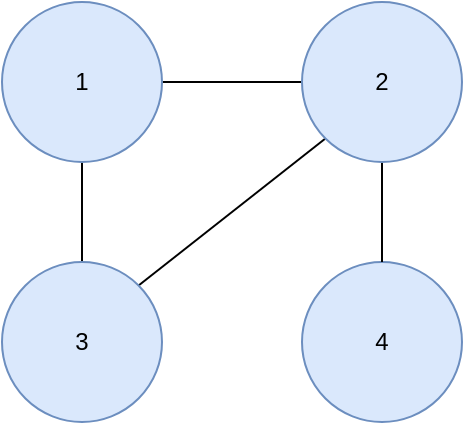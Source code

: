 <mxfile version="10.6.3" type="device"><diagram id="9yzf8syTmc36Gydfbt0D" name="Undirected Graph"><mxGraphModel dx="892" dy="472" grid="1" gridSize="10" guides="1" tooltips="1" connect="1" arrows="1" fold="1" page="1" pageScale="1" pageWidth="850" pageHeight="1100" math="0" shadow="0"><root><mxCell id="0"/><mxCell id="1" parent="0"/><mxCell id="XqkiWj25fPHIK2CCG_Kw-5" style="edgeStyle=orthogonalEdgeStyle;rounded=0;orthogonalLoop=1;jettySize=auto;html=1;entryX=0;entryY=0.5;entryDx=0;entryDy=0;endArrow=none;endFill=0;" edge="1" parent="1" source="XqkiWj25fPHIK2CCG_Kw-1" target="XqkiWj25fPHIK2CCG_Kw-4"><mxGeometry relative="1" as="geometry"/></mxCell><mxCell id="XqkiWj25fPHIK2CCG_Kw-6" style="edgeStyle=orthogonalEdgeStyle;rounded=0;orthogonalLoop=1;jettySize=auto;html=1;entryX=0.5;entryY=0;entryDx=0;entryDy=0;endArrow=none;endFill=0;" edge="1" parent="1" source="XqkiWj25fPHIK2CCG_Kw-1" target="XqkiWj25fPHIK2CCG_Kw-3"><mxGeometry relative="1" as="geometry"/></mxCell><mxCell id="XqkiWj25fPHIK2CCG_Kw-1" value="1" style="ellipse;whiteSpace=wrap;html=1;aspect=fixed;fillColor=#dae8fc;strokeColor=#6c8ebf;" vertex="1" parent="1"><mxGeometry x="150" y="180" width="80" height="80" as="geometry"/></mxCell><mxCell id="XqkiWj25fPHIK2CCG_Kw-2" value="4" style="ellipse;whiteSpace=wrap;html=1;aspect=fixed;fillColor=#dae8fc;strokeColor=#6c8ebf;" vertex="1" parent="1"><mxGeometry x="300" y="310" width="80" height="80" as="geometry"/></mxCell><mxCell id="XqkiWj25fPHIK2CCG_Kw-7" style="rounded=0;orthogonalLoop=1;jettySize=auto;html=1;entryX=0;entryY=1;entryDx=0;entryDy=0;exitX=1;exitY=0;exitDx=0;exitDy=0;endArrow=none;endFill=0;" edge="1" parent="1" source="XqkiWj25fPHIK2CCG_Kw-3" target="XqkiWj25fPHIK2CCG_Kw-4"><mxGeometry relative="1" as="geometry"/></mxCell><mxCell id="XqkiWj25fPHIK2CCG_Kw-3" value="3" style="ellipse;whiteSpace=wrap;html=1;aspect=fixed;fillColor=#dae8fc;strokeColor=#6c8ebf;" vertex="1" parent="1"><mxGeometry x="150" y="310" width="80" height="80" as="geometry"/></mxCell><mxCell id="XqkiWj25fPHIK2CCG_Kw-8" style="edgeStyle=none;rounded=0;orthogonalLoop=1;jettySize=auto;html=1;entryX=0.5;entryY=0;entryDx=0;entryDy=0;endArrow=none;endFill=0;" edge="1" parent="1" source="XqkiWj25fPHIK2CCG_Kw-4" target="XqkiWj25fPHIK2CCG_Kw-2"><mxGeometry relative="1" as="geometry"/></mxCell><mxCell id="XqkiWj25fPHIK2CCG_Kw-4" value="2" style="ellipse;whiteSpace=wrap;html=1;aspect=fixed;fillColor=#dae8fc;strokeColor=#6c8ebf;" vertex="1" parent="1"><mxGeometry x="300" y="180" width="80" height="80" as="geometry"/></mxCell></root></mxGraphModel></diagram><diagram id="74y27WIhq5PeJZDl47QM" name="Adjacency Matrix"><mxGraphModel dx="1292" dy="684" grid="1" gridSize="10" guides="1" tooltips="1" connect="1" arrows="1" fold="1" page="1" pageScale="1" pageWidth="850" pageHeight="1100" math="0" shadow="0"><root><mxCell id="7hBMvAHFauwfiJ7dAH6b-0"/><mxCell id="7hBMvAHFauwfiJ7dAH6b-1" parent="7hBMvAHFauwfiJ7dAH6b-0"/><mxCell id="7hBMvAHFauwfiJ7dAH6b-18" style="edgeStyle=none;rounded=0;orthogonalLoop=1;jettySize=auto;html=1;entryX=0;entryY=0.5;entryDx=0;entryDy=0;endArrow=classic;endFill=1;" edge="1" parent="7hBMvAHFauwfiJ7dAH6b-1" source="7hBMvAHFauwfiJ7dAH6b-2" target="7hBMvAHFauwfiJ7dAH6b-6"><mxGeometry relative="1" as="geometry"/></mxCell><mxCell id="7hBMvAHFauwfiJ7dAH6b-2" value="1" style="whiteSpace=wrap;html=1;aspect=fixed;fillColor=#dae8fc;strokeColor=#6c8ebf;" vertex="1" parent="7hBMvAHFauwfiJ7dAH6b-1"><mxGeometry x="130" y="180" width="80" height="80" as="geometry"/></mxCell><mxCell id="7hBMvAHFauwfiJ7dAH6b-21" style="edgeStyle=none;rounded=0;orthogonalLoop=1;jettySize=auto;html=1;entryX=0;entryY=0.5;entryDx=0;entryDy=0;endArrow=classic;endFill=1;" edge="1" parent="7hBMvAHFauwfiJ7dAH6b-1" source="7hBMvAHFauwfiJ7dAH6b-3" target="7hBMvAHFauwfiJ7dAH6b-7"><mxGeometry relative="1" as="geometry"/></mxCell><mxCell id="7hBMvAHFauwfiJ7dAH6b-3" value="4" style="whiteSpace=wrap;html=1;aspect=fixed;fillColor=#dae8fc;strokeColor=#6c8ebf;" vertex="1" parent="7hBMvAHFauwfiJ7dAH6b-1"><mxGeometry x="130" y="450" width="80" height="80" as="geometry"/></mxCell><mxCell id="7hBMvAHFauwfiJ7dAH6b-19" style="edgeStyle=none;rounded=0;orthogonalLoop=1;jettySize=auto;html=1;entryX=0;entryY=0.5;entryDx=0;entryDy=0;endArrow=classic;endFill=1;" edge="1" parent="7hBMvAHFauwfiJ7dAH6b-1" source="7hBMvAHFauwfiJ7dAH6b-4" target="7hBMvAHFauwfiJ7dAH6b-8"><mxGeometry relative="1" as="geometry"/></mxCell><mxCell id="7hBMvAHFauwfiJ7dAH6b-4" value="2" style="whiteSpace=wrap;html=1;aspect=fixed;fillColor=#dae8fc;strokeColor=#6c8ebf;" vertex="1" parent="7hBMvAHFauwfiJ7dAH6b-1"><mxGeometry x="130" y="270" width="80" height="80" as="geometry"/></mxCell><mxCell id="7hBMvAHFauwfiJ7dAH6b-20" style="edgeStyle=none;rounded=0;orthogonalLoop=1;jettySize=auto;html=1;entryX=0;entryY=0.5;entryDx=0;entryDy=0;endArrow=classic;endFill=1;" edge="1" parent="7hBMvAHFauwfiJ7dAH6b-1" source="7hBMvAHFauwfiJ7dAH6b-5" target="7hBMvAHFauwfiJ7dAH6b-9"><mxGeometry relative="1" as="geometry"/></mxCell><mxCell id="7hBMvAHFauwfiJ7dAH6b-5" value="3" style="whiteSpace=wrap;html=1;aspect=fixed;fillColor=#dae8fc;strokeColor=#6c8ebf;" vertex="1" parent="7hBMvAHFauwfiJ7dAH6b-1"><mxGeometry x="130" y="360" width="80" height="80" as="geometry"/></mxCell><mxCell id="7hBMvAHFauwfiJ7dAH6b-24" style="edgeStyle=none;rounded=0;orthogonalLoop=1;jettySize=auto;html=1;entryX=0;entryY=0.5;entryDx=0;entryDy=0;endArrow=classic;endFill=1;" edge="1" parent="7hBMvAHFauwfiJ7dAH6b-1" source="7hBMvAHFauwfiJ7dAH6b-6" target="7hBMvAHFauwfiJ7dAH6b-10"><mxGeometry relative="1" as="geometry"/></mxCell><mxCell id="7hBMvAHFauwfiJ7dAH6b-6" value="2" style="whiteSpace=wrap;html=1;aspect=fixed;fillColor=#f5f5f5;strokeColor=#666666;fontColor=#333333;" vertex="1" parent="7hBMvAHFauwfiJ7dAH6b-1"><mxGeometry x="240" y="180" width="80" height="80" as="geometry"/></mxCell><mxCell id="7hBMvAHFauwfiJ7dAH6b-7" value="2" style="whiteSpace=wrap;html=1;aspect=fixed;fillColor=#f5f5f5;strokeColor=#666666;fontColor=#333333;" vertex="1" parent="7hBMvAHFauwfiJ7dAH6b-1"><mxGeometry x="240" y="450" width="80" height="80" as="geometry"/></mxCell><mxCell id="7hBMvAHFauwfiJ7dAH6b-23" style="edgeStyle=none;rounded=0;orthogonalLoop=1;jettySize=auto;html=1;entryX=0;entryY=0.5;entryDx=0;entryDy=0;endArrow=classic;endFill=1;" edge="1" parent="7hBMvAHFauwfiJ7dAH6b-1" source="7hBMvAHFauwfiJ7dAH6b-8" target="7hBMvAHFauwfiJ7dAH6b-12"><mxGeometry relative="1" as="geometry"/></mxCell><mxCell id="7hBMvAHFauwfiJ7dAH6b-8" value="1" style="whiteSpace=wrap;html=1;aspect=fixed;fillColor=#f5f5f5;strokeColor=#666666;fontColor=#333333;" vertex="1" parent="7hBMvAHFauwfiJ7dAH6b-1"><mxGeometry x="240" y="270" width="80" height="80" as="geometry"/></mxCell><mxCell id="7hBMvAHFauwfiJ7dAH6b-22" style="edgeStyle=none;rounded=0;orthogonalLoop=1;jettySize=auto;html=1;entryX=0;entryY=0.5;entryDx=0;entryDy=0;endArrow=classic;endFill=1;" edge="1" parent="7hBMvAHFauwfiJ7dAH6b-1" source="7hBMvAHFauwfiJ7dAH6b-9" target="7hBMvAHFauwfiJ7dAH6b-13"><mxGeometry relative="1" as="geometry"/></mxCell><mxCell id="7hBMvAHFauwfiJ7dAH6b-9" value="1" style="whiteSpace=wrap;html=1;aspect=fixed;fillColor=#f5f5f5;strokeColor=#666666;fontColor=#333333;" vertex="1" parent="7hBMvAHFauwfiJ7dAH6b-1"><mxGeometry x="240" y="360" width="80" height="80" as="geometry"/></mxCell><mxCell id="7hBMvAHFauwfiJ7dAH6b-10" value="3" style="whiteSpace=wrap;html=1;aspect=fixed;fillColor=#f5f5f5;strokeColor=#666666;fontColor=#333333;" vertex="1" parent="7hBMvAHFauwfiJ7dAH6b-1"><mxGeometry x="350" y="180" width="80" height="80" as="geometry"/></mxCell><mxCell id="7hBMvAHFauwfiJ7dAH6b-25" style="edgeStyle=none;rounded=0;orthogonalLoop=1;jettySize=auto;html=1;entryX=0;entryY=0.5;entryDx=0;entryDy=0;endArrow=classic;endFill=1;" edge="1" parent="7hBMvAHFauwfiJ7dAH6b-1" source="7hBMvAHFauwfiJ7dAH6b-12" target="7hBMvAHFauwfiJ7dAH6b-16"><mxGeometry relative="1" as="geometry"/></mxCell><mxCell id="7hBMvAHFauwfiJ7dAH6b-12" value="3" style="whiteSpace=wrap;html=1;aspect=fixed;fillColor=#f5f5f5;strokeColor=#666666;fontColor=#333333;" vertex="1" parent="7hBMvAHFauwfiJ7dAH6b-1"><mxGeometry x="350" y="270" width="80" height="80" as="geometry"/></mxCell><mxCell id="7hBMvAHFauwfiJ7dAH6b-13" value="3" style="whiteSpace=wrap;html=1;aspect=fixed;fillColor=#f5f5f5;strokeColor=#666666;fontColor=#333333;" vertex="1" parent="7hBMvAHFauwfiJ7dAH6b-1"><mxGeometry x="350" y="360" width="80" height="80" as="geometry"/></mxCell><mxCell id="7hBMvAHFauwfiJ7dAH6b-16" value="4" style="whiteSpace=wrap;html=1;aspect=fixed;fillColor=#f5f5f5;strokeColor=#666666;fontColor=#333333;" vertex="1" parent="7hBMvAHFauwfiJ7dAH6b-1"><mxGeometry x="460" y="270" width="80" height="80" as="geometry"/></mxCell></root></mxGraphModel></diagram></mxfile>